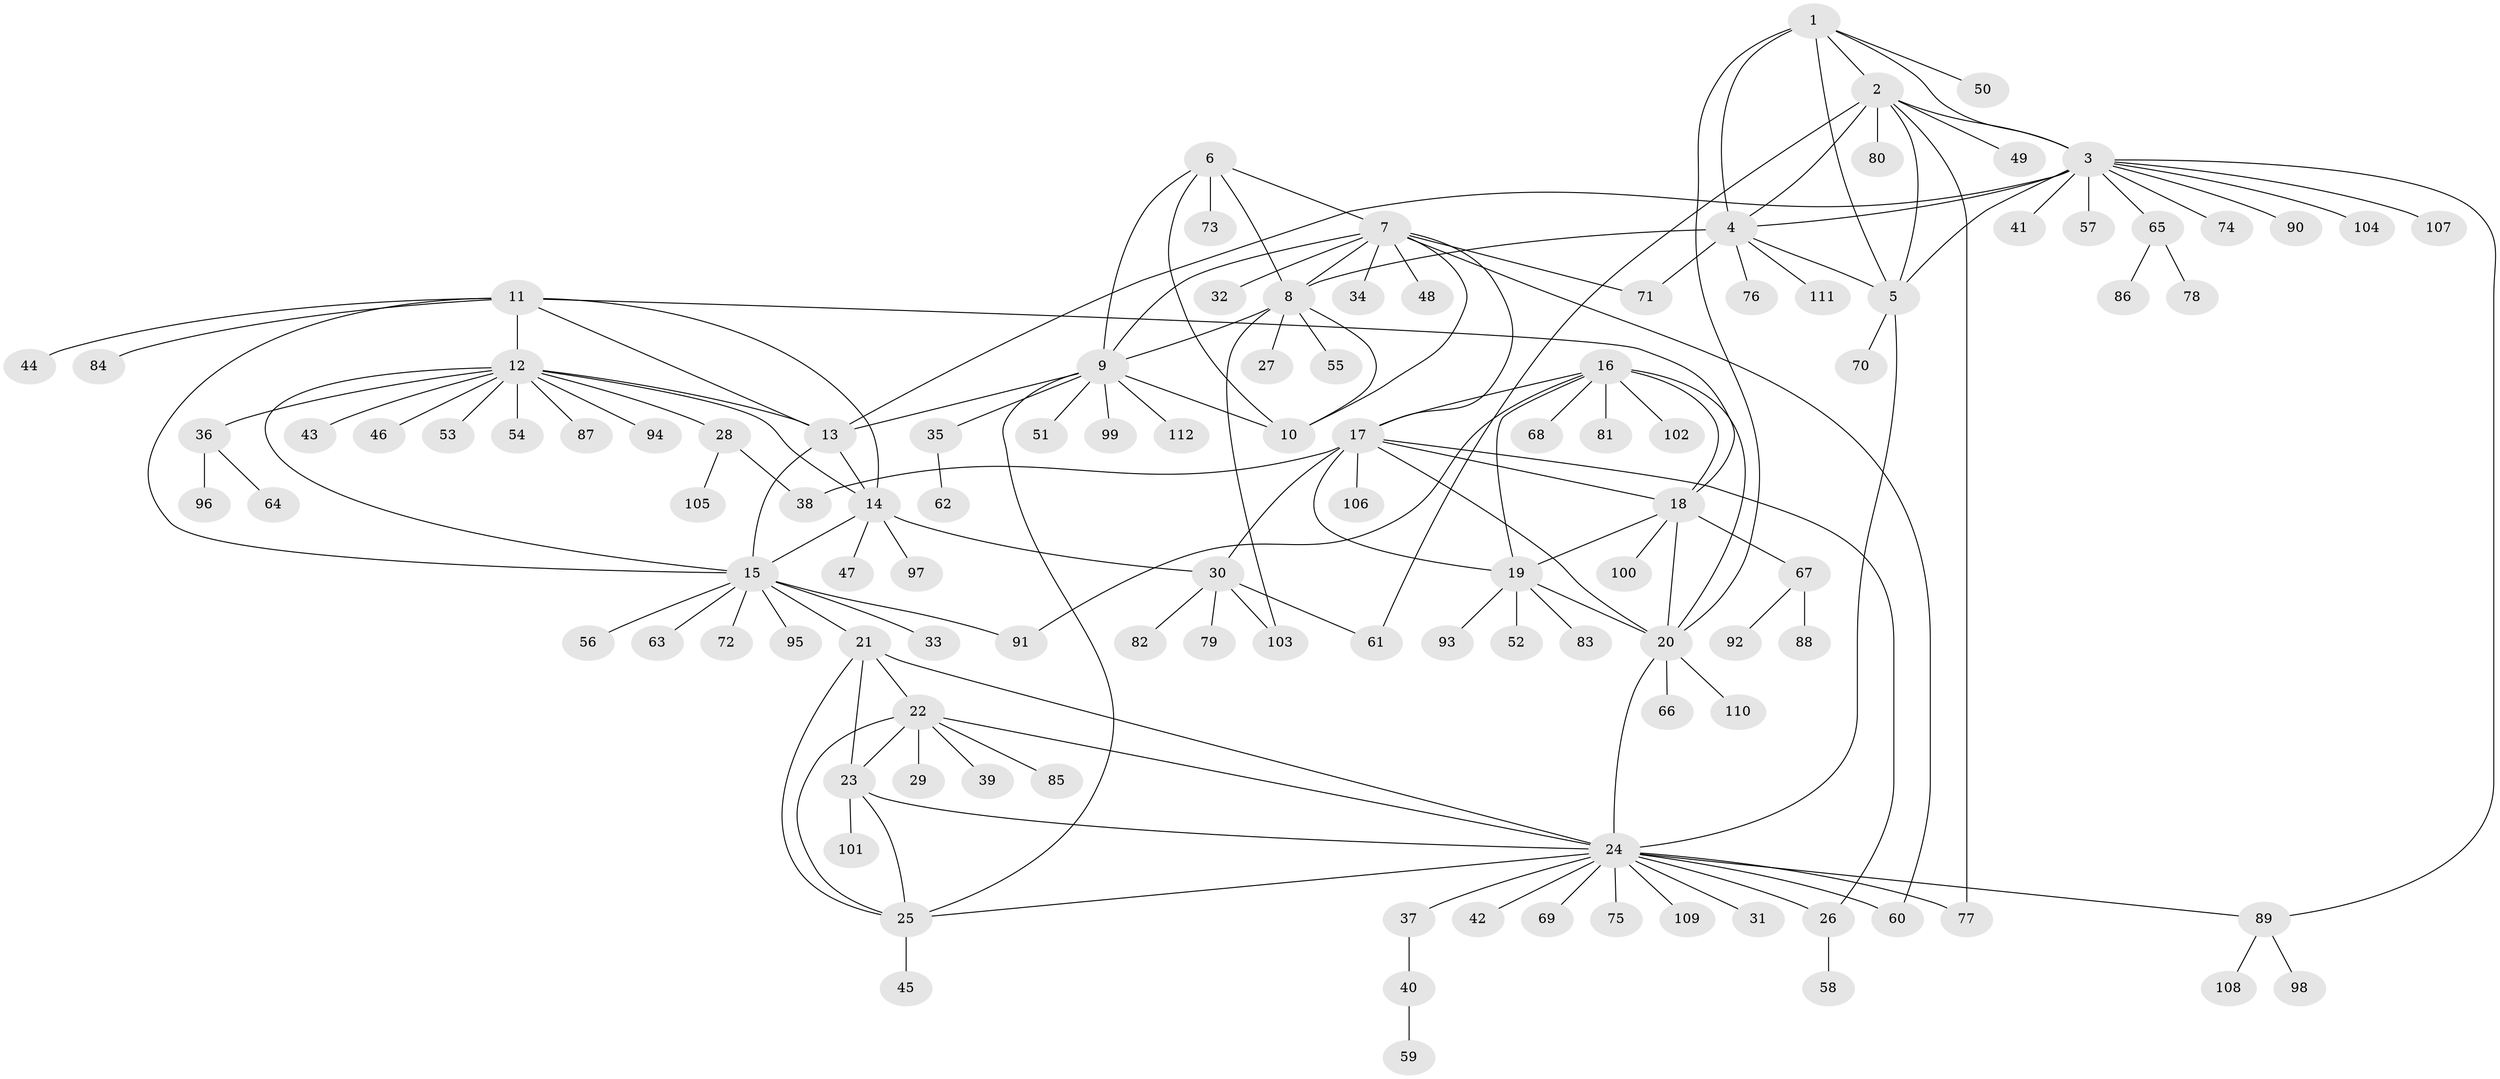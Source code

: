 // Generated by graph-tools (version 1.1) at 2025/26/03/09/25 03:26:45]
// undirected, 112 vertices, 157 edges
graph export_dot {
graph [start="1"]
  node [color=gray90,style=filled];
  1;
  2;
  3;
  4;
  5;
  6;
  7;
  8;
  9;
  10;
  11;
  12;
  13;
  14;
  15;
  16;
  17;
  18;
  19;
  20;
  21;
  22;
  23;
  24;
  25;
  26;
  27;
  28;
  29;
  30;
  31;
  32;
  33;
  34;
  35;
  36;
  37;
  38;
  39;
  40;
  41;
  42;
  43;
  44;
  45;
  46;
  47;
  48;
  49;
  50;
  51;
  52;
  53;
  54;
  55;
  56;
  57;
  58;
  59;
  60;
  61;
  62;
  63;
  64;
  65;
  66;
  67;
  68;
  69;
  70;
  71;
  72;
  73;
  74;
  75;
  76;
  77;
  78;
  79;
  80;
  81;
  82;
  83;
  84;
  85;
  86;
  87;
  88;
  89;
  90;
  91;
  92;
  93;
  94;
  95;
  96;
  97;
  98;
  99;
  100;
  101;
  102;
  103;
  104;
  105;
  106;
  107;
  108;
  109;
  110;
  111;
  112;
  1 -- 2;
  1 -- 3;
  1 -- 4;
  1 -- 5;
  1 -- 20;
  1 -- 50;
  2 -- 3;
  2 -- 4;
  2 -- 5;
  2 -- 49;
  2 -- 61;
  2 -- 77;
  2 -- 80;
  3 -- 4;
  3 -- 5;
  3 -- 13;
  3 -- 41;
  3 -- 57;
  3 -- 65;
  3 -- 74;
  3 -- 89;
  3 -- 90;
  3 -- 104;
  3 -- 107;
  4 -- 5;
  4 -- 8;
  4 -- 71;
  4 -- 76;
  4 -- 111;
  5 -- 24;
  5 -- 70;
  6 -- 7;
  6 -- 8;
  6 -- 9;
  6 -- 10;
  6 -- 73;
  7 -- 8;
  7 -- 9;
  7 -- 10;
  7 -- 17;
  7 -- 32;
  7 -- 34;
  7 -- 48;
  7 -- 60;
  7 -- 71;
  8 -- 9;
  8 -- 10;
  8 -- 27;
  8 -- 55;
  8 -- 103;
  9 -- 10;
  9 -- 13;
  9 -- 25;
  9 -- 35;
  9 -- 51;
  9 -- 99;
  9 -- 112;
  11 -- 12;
  11 -- 13;
  11 -- 14;
  11 -- 15;
  11 -- 18;
  11 -- 44;
  11 -- 84;
  12 -- 13;
  12 -- 14;
  12 -- 15;
  12 -- 28;
  12 -- 36;
  12 -- 43;
  12 -- 46;
  12 -- 53;
  12 -- 54;
  12 -- 87;
  12 -- 94;
  13 -- 14;
  13 -- 15;
  14 -- 15;
  14 -- 30;
  14 -- 47;
  14 -- 97;
  15 -- 21;
  15 -- 33;
  15 -- 56;
  15 -- 63;
  15 -- 72;
  15 -- 91;
  15 -- 95;
  16 -- 17;
  16 -- 18;
  16 -- 19;
  16 -- 20;
  16 -- 68;
  16 -- 81;
  16 -- 91;
  16 -- 102;
  17 -- 18;
  17 -- 19;
  17 -- 20;
  17 -- 26;
  17 -- 30;
  17 -- 38;
  17 -- 106;
  18 -- 19;
  18 -- 20;
  18 -- 67;
  18 -- 100;
  19 -- 20;
  19 -- 52;
  19 -- 83;
  19 -- 93;
  20 -- 24;
  20 -- 66;
  20 -- 110;
  21 -- 22;
  21 -- 23;
  21 -- 24;
  21 -- 25;
  22 -- 23;
  22 -- 24;
  22 -- 25;
  22 -- 29;
  22 -- 39;
  22 -- 85;
  23 -- 24;
  23 -- 25;
  23 -- 101;
  24 -- 25;
  24 -- 26;
  24 -- 31;
  24 -- 37;
  24 -- 42;
  24 -- 60;
  24 -- 69;
  24 -- 75;
  24 -- 77;
  24 -- 89;
  24 -- 109;
  25 -- 45;
  26 -- 58;
  28 -- 38;
  28 -- 105;
  30 -- 61;
  30 -- 79;
  30 -- 82;
  30 -- 103;
  35 -- 62;
  36 -- 64;
  36 -- 96;
  37 -- 40;
  40 -- 59;
  65 -- 78;
  65 -- 86;
  67 -- 88;
  67 -- 92;
  89 -- 98;
  89 -- 108;
}
